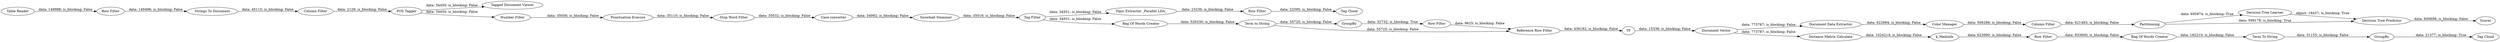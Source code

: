 digraph {
	"-1482591512732079972_125" [label="Table Reader"]
	"-1482591512732079972_130" [label=k_Medoids]
	"-1482591512732079972_108" [label="Row Filter"]
	"-1482591512732079972_113" [label="Snowball Stemmer"]
	"-1482591512732079972_58" [label=Partitioning]
	"-1482591512732079972_136" [label="Topic Extractor _Parallel LDA_"]
	"-1482591512732079972_123" [label="Stop Word Filter"]
	"-1482591512732079972_107" [label=GroupBy]
	"-1482591512732079972_122" [label="Document Vector"]
	"-1482591512732079972_20" [label="Row Filter"]
	"-1482591512732079972_117" [label="Decision Tree Learner"]
	"-1482591512732079972_118" [label="Document Data Extractor"]
	"-1482591512732079972_16" [label=TF]
	"-1482591512732079972_110" [label="Decision Tree Predictor"]
	"-1482591512732079972_124" [label=Scorer]
	"-1482591512732079972_95" [label="Column Filter"]
	"-1482591512732079972_131" [label="Row Filter"]
	"-1482591512732079972_119" [label="Strings To Document"]
	"-1482591512732079972_106" [label="Term to String"]
	"-1482591512732079972_126" [label="Tagged Document Viewer"]
	"-1482591512732079972_134" [label=GroupBy]
	"-1482591512732079972_138" [label="Tag Cloud"]
	"-1482591512732079972_114" [label="Tag Filter"]
	"-1482591512732079972_127" [label="Distance Matrix Calculate"]
	"-1482591512732079972_120" [label="POS Tagger"]
	"-1482591512732079972_115" [label="Punctuation Erasure"]
	"-1482591512732079972_22" [label="Column Filter"]
	"-1482591512732079972_112" [label="Case converter"]
	"-1482591512732079972_109" [label="Reference Row Filter"]
	"-1482591512732079972_135" [label="Tag Cloud"]
	"-1482591512732079972_137" [label="Row Filter"]
	"-1482591512732079972_21" [label="Color Manager"]
	"-1482591512732079972_121" [label="Bag Of Words Creator"]
	"-1482591512732079972_132" [label="Bag Of Words Creator"]
	"-1482591512732079972_116" [label="Number Filter"]
	"-1482591512732079972_133" [label="Term To String"]
	"-1482591512732079972_58" -> "-1482591512732079972_117" [label="data: 695974; is_blocking: True"]
	"-1482591512732079972_115" -> "-1482591512732079972_123" [label="data: 35110; is_blocking: False"]
	"-1482591512732079972_113" -> "-1482591512732079972_114" [label="data: 35016; is_blocking: False"]
	"-1482591512732079972_107" -> "-1482591512732079972_108" [label="data: 32732; is_blocking: True"]
	"-1482591512732079972_130" -> "-1482591512732079972_131" [label="data: 623990; is_blocking: False"]
	"-1482591512732079972_95" -> "-1482591512732079972_58" [label="data: 621483; is_blocking: False"]
	"-1482591512732079972_20" -> "-1482591512732079972_119" [label="data: 149496; is_blocking: False"]
	"-1482591512732079972_136" -> "-1482591512732079972_137" [label="data: 23230; is_blocking: False"]
	"-1482591512732079972_117" -> "-1482591512732079972_110" [label="object: 19437; is_blocking: True"]
	"-1482591512732079972_116" -> "-1482591512732079972_115" [label="data: 35056; is_blocking: False"]
	"-1482591512732079972_137" -> "-1482591512732079972_138" [label="data: 22595; is_blocking: False"]
	"-1482591512732079972_106" -> "-1482591512732079972_109" [label="data: 55725; is_blocking: False"]
	"-1482591512732079972_131" -> "-1482591512732079972_132" [label="data: 933600; is_blocking: False"]
	"-1482591512732079972_127" -> "-1482591512732079972_130" [label="data: 1024214; is_blocking: False"]
	"-1482591512732079972_16" -> "-1482591512732079972_122" [label="data: 15336; is_blocking: False"]
	"-1482591512732079972_22" -> "-1482591512732079972_120" [label="data: 2129; is_blocking: False"]
	"-1482591512732079972_110" -> "-1482591512732079972_124" [label="data: 600698; is_blocking: False"]
	"-1482591512732079972_132" -> "-1482591512732079972_133" [label="data: 182210; is_blocking: False"]
	"-1482591512732079972_121" -> "-1482591512732079972_106" [label="data: 526330; is_blocking: False"]
	"-1482591512732079972_112" -> "-1482591512732079972_113" [label="data: 34992; is_blocking: False"]
	"-1482591512732079972_133" -> "-1482591512732079972_134" [label="data: 31155; is_blocking: False"]
	"-1482591512732079972_125" -> "-1482591512732079972_20" [label="data: 149988; is_blocking: False"]
	"-1482591512732079972_120" -> "-1482591512732079972_116" [label="data: 34450; is_blocking: False"]
	"-1482591512732079972_119" -> "-1482591512732079972_22" [label="data: 45115; is_blocking: False"]
	"-1482591512732079972_118" -> "-1482591512732079972_21" [label="data: 622684; is_blocking: False"]
	"-1482591512732079972_106" -> "-1482591512732079972_107" [label="data: 55725; is_blocking: False"]
	"-1482591512732079972_21" -> "-1482591512732079972_95" [label="data: 566286; is_blocking: False"]
	"-1482591512732079972_109" -> "-1482591512732079972_16" [label="data: 436182; is_blocking: False"]
	"-1482591512732079972_122" -> "-1482591512732079972_118" [label="data: 773787; is_blocking: False"]
	"-1482591512732079972_58" -> "-1482591512732079972_110" [label="data: 599178; is_blocking: True"]
	"-1482591512732079972_114" -> "-1482591512732079972_121" [label="data: 34931; is_blocking: False"]
	"-1482591512732079972_120" -> "-1482591512732079972_126" [label="data: 34450; is_blocking: False"]
	"-1482591512732079972_114" -> "-1482591512732079972_136" [label="data: 34931; is_blocking: False"]
	"-1482591512732079972_134" -> "-1482591512732079972_135" [label="data: 21377; is_blocking: True"]
	"-1482591512732079972_122" -> "-1482591512732079972_127" [label="data: 773787; is_blocking: False"]
	"-1482591512732079972_108" -> "-1482591512732079972_109" [label="data: 9625; is_blocking: False"]
	"-1482591512732079972_123" -> "-1482591512732079972_112" [label="data: 35032; is_blocking: False"]
	rankdir=LR
}
